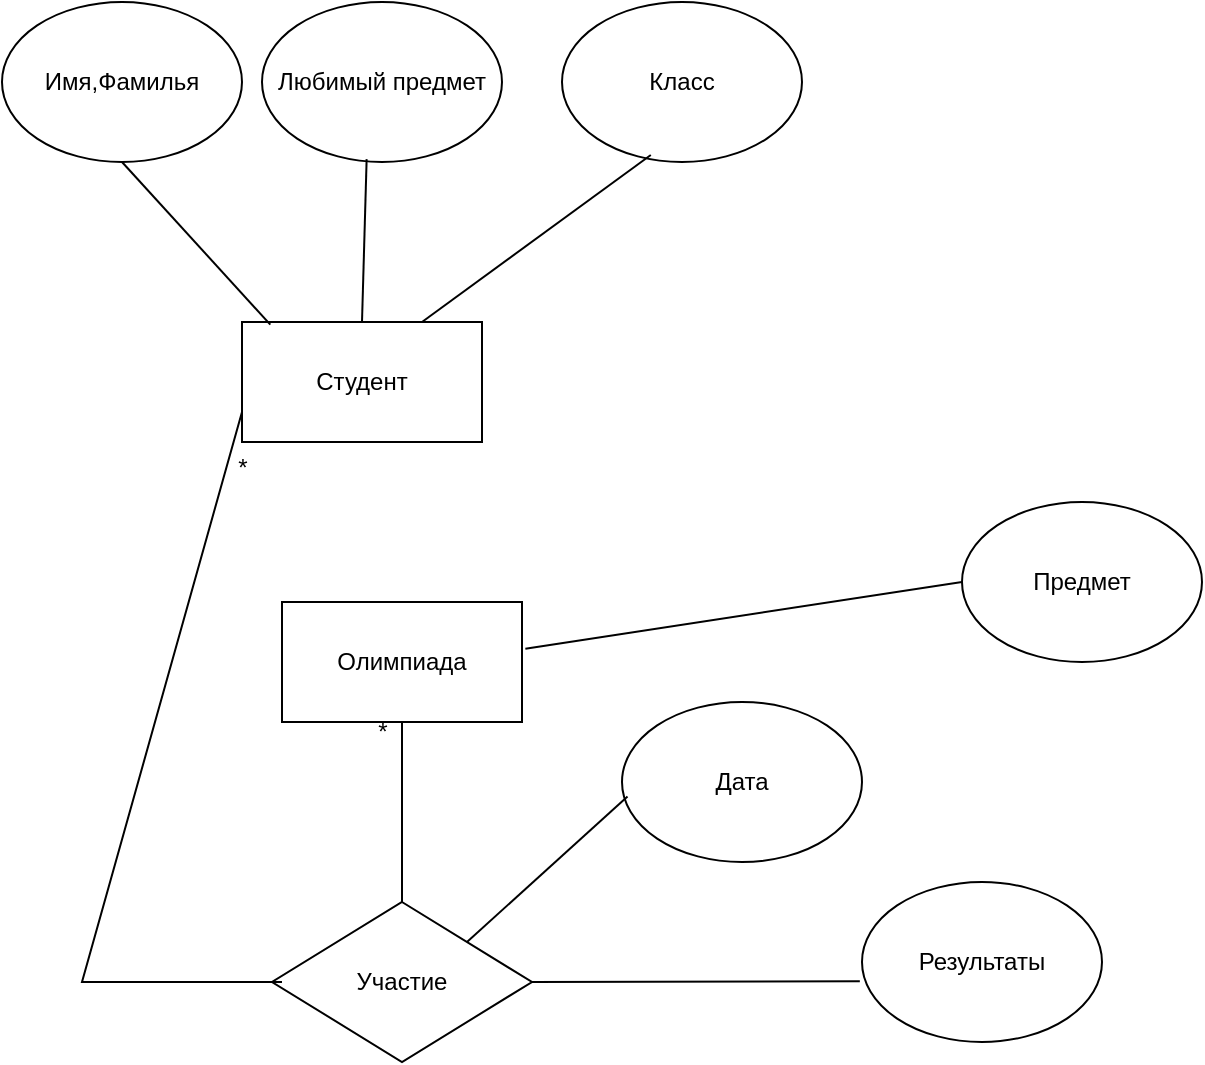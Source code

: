 <mxfile version="24.7.14">
  <diagram name="Страница — 1" id="BESOrUfEQEqWkHueWOso">
    <mxGraphModel dx="989" dy="539" grid="1" gridSize="10" guides="1" tooltips="1" connect="1" arrows="1" fold="1" page="1" pageScale="1" pageWidth="827" pageHeight="1169" math="0" shadow="0">
      <root>
        <mxCell id="0" />
        <mxCell id="1" parent="0" />
        <mxCell id="R6lyMB_AYPVAv64-CfCb-1" value="Олимпиада" style="rounded=0;whiteSpace=wrap;html=1;" vertex="1" parent="1">
          <mxGeometry x="170" y="370" width="120" height="60" as="geometry" />
        </mxCell>
        <mxCell id="R6lyMB_AYPVAv64-CfCb-2" value="Студент" style="rounded=0;whiteSpace=wrap;html=1;" vertex="1" parent="1">
          <mxGeometry x="150" y="230" width="120" height="60" as="geometry" />
        </mxCell>
        <mxCell id="R6lyMB_AYPVAv64-CfCb-9" value="Имя,Фамилья" style="ellipse;whiteSpace=wrap;html=1;" vertex="1" parent="1">
          <mxGeometry x="30" y="70" width="120" height="80" as="geometry" />
        </mxCell>
        <mxCell id="R6lyMB_AYPVAv64-CfCb-10" value="Класс" style="ellipse;whiteSpace=wrap;html=1;" vertex="1" parent="1">
          <mxGeometry x="310" y="70" width="120" height="80" as="geometry" />
        </mxCell>
        <mxCell id="R6lyMB_AYPVAv64-CfCb-12" value="Предмет" style="ellipse;whiteSpace=wrap;html=1;" vertex="1" parent="1">
          <mxGeometry x="510" y="320" width="120" height="80" as="geometry" />
        </mxCell>
        <mxCell id="R6lyMB_AYPVAv64-CfCb-13" value="Любимый предмет" style="ellipse;whiteSpace=wrap;html=1;" vertex="1" parent="1">
          <mxGeometry x="160" y="70" width="120" height="80" as="geometry" />
        </mxCell>
        <mxCell id="R6lyMB_AYPVAv64-CfCb-16" value="" style="endArrow=none;html=1;rounded=0;entryX=0.5;entryY=1;entryDx=0;entryDy=0;exitX=0.118;exitY=0.022;exitDx=0;exitDy=0;exitPerimeter=0;" edge="1" parent="1" source="R6lyMB_AYPVAv64-CfCb-2" target="R6lyMB_AYPVAv64-CfCb-9">
          <mxGeometry width="50" height="50" relative="1" as="geometry">
            <mxPoint x="360" y="340" as="sourcePoint" />
            <mxPoint x="410" y="290" as="targetPoint" />
          </mxGeometry>
        </mxCell>
        <mxCell id="R6lyMB_AYPVAv64-CfCb-18" value="" style="endArrow=none;html=1;rounded=0;entryX=0.436;entryY=0.982;entryDx=0;entryDy=0;entryPerimeter=0;exitX=0.5;exitY=0;exitDx=0;exitDy=0;" edge="1" parent="1" source="R6lyMB_AYPVAv64-CfCb-2" target="R6lyMB_AYPVAv64-CfCb-13">
          <mxGeometry width="50" height="50" relative="1" as="geometry">
            <mxPoint x="360" y="330" as="sourcePoint" />
            <mxPoint x="410" y="280" as="targetPoint" />
          </mxGeometry>
        </mxCell>
        <mxCell id="R6lyMB_AYPVAv64-CfCb-19" value="" style="endArrow=none;html=1;rounded=0;entryX=0.37;entryY=0.956;entryDx=0;entryDy=0;entryPerimeter=0;exitX=0.75;exitY=0;exitDx=0;exitDy=0;" edge="1" parent="1" source="R6lyMB_AYPVAv64-CfCb-2" target="R6lyMB_AYPVAv64-CfCb-10">
          <mxGeometry width="50" height="50" relative="1" as="geometry">
            <mxPoint x="360" y="330" as="sourcePoint" />
            <mxPoint x="410" y="280" as="targetPoint" />
          </mxGeometry>
        </mxCell>
        <mxCell id="R6lyMB_AYPVAv64-CfCb-21" value="" style="endArrow=none;html=1;rounded=0;exitX=1.014;exitY=0.39;exitDx=0;exitDy=0;exitPerimeter=0;entryX=0;entryY=0.5;entryDx=0;entryDy=0;" edge="1" parent="1" source="R6lyMB_AYPVAv64-CfCb-1" target="R6lyMB_AYPVAv64-CfCb-12">
          <mxGeometry width="50" height="50" relative="1" as="geometry">
            <mxPoint x="360" y="330" as="sourcePoint" />
            <mxPoint x="410" y="280" as="targetPoint" />
          </mxGeometry>
        </mxCell>
        <mxCell id="R6lyMB_AYPVAv64-CfCb-22" value="" style="endArrow=none;html=1;rounded=0;entryX=0.5;entryY=1;entryDx=0;entryDy=0;" edge="1" parent="1" target="R6lyMB_AYPVAv64-CfCb-1">
          <mxGeometry width="50" height="50" relative="1" as="geometry">
            <mxPoint x="230" y="525" as="sourcePoint" />
            <mxPoint x="410" y="280" as="targetPoint" />
          </mxGeometry>
        </mxCell>
        <mxCell id="R6lyMB_AYPVAv64-CfCb-24" value="Результаты" style="ellipse;whiteSpace=wrap;html=1;" vertex="1" parent="1">
          <mxGeometry x="460" y="510" width="120" height="80" as="geometry" />
        </mxCell>
        <mxCell id="R6lyMB_AYPVAv64-CfCb-27" value="Участие" style="rhombus;whiteSpace=wrap;html=1;" vertex="1" parent="1">
          <mxGeometry x="165" y="520" width="130" height="80" as="geometry" />
        </mxCell>
        <mxCell id="R6lyMB_AYPVAv64-CfCb-35" value="" style="endArrow=none;html=1;rounded=0;exitX=0;exitY=0.75;exitDx=0;exitDy=0;" edge="1" parent="1" source="R6lyMB_AYPVAv64-CfCb-2">
          <mxGeometry width="50" height="50" relative="1" as="geometry">
            <mxPoint x="130" y="320" as="sourcePoint" />
            <mxPoint x="170" y="560" as="targetPoint" />
            <Array as="points">
              <mxPoint x="70" y="560" />
            </Array>
          </mxGeometry>
        </mxCell>
        <mxCell id="R6lyMB_AYPVAv64-CfCb-37" value="" style="endArrow=none;html=1;rounded=0;exitX=1;exitY=0.5;exitDx=0;exitDy=0;entryX=-0.009;entryY=0.62;entryDx=0;entryDy=0;entryPerimeter=0;" edge="1" parent="1" source="R6lyMB_AYPVAv64-CfCb-27" target="R6lyMB_AYPVAv64-CfCb-24">
          <mxGeometry width="50" height="50" relative="1" as="geometry">
            <mxPoint x="360" y="370" as="sourcePoint" />
            <mxPoint x="410" y="320" as="targetPoint" />
          </mxGeometry>
        </mxCell>
        <mxCell id="R6lyMB_AYPVAv64-CfCb-38" value="Дата" style="ellipse;whiteSpace=wrap;html=1;" vertex="1" parent="1">
          <mxGeometry x="340" y="420" width="120" height="80" as="geometry" />
        </mxCell>
        <mxCell id="R6lyMB_AYPVAv64-CfCb-39" value="" style="endArrow=none;html=1;rounded=0;exitX=1;exitY=0;exitDx=0;exitDy=0;entryX=0.023;entryY=0.59;entryDx=0;entryDy=0;entryPerimeter=0;" edge="1" parent="1" source="R6lyMB_AYPVAv64-CfCb-27" target="R6lyMB_AYPVAv64-CfCb-38">
          <mxGeometry width="50" height="50" relative="1" as="geometry">
            <mxPoint x="360" y="370" as="sourcePoint" />
            <mxPoint x="410" y="320" as="targetPoint" />
          </mxGeometry>
        </mxCell>
        <mxCell id="R6lyMB_AYPVAv64-CfCb-40" value="*" style="text;html=1;align=center;verticalAlign=middle;resizable=0;points=[];autosize=1;strokeColor=none;fillColor=none;" vertex="1" parent="1">
          <mxGeometry x="135" y="288" width="30" height="30" as="geometry" />
        </mxCell>
        <mxCell id="R6lyMB_AYPVAv64-CfCb-45" value="*" style="text;html=1;align=center;verticalAlign=middle;resizable=0;points=[];autosize=1;strokeColor=none;fillColor=none;" vertex="1" parent="1">
          <mxGeometry x="205" y="420" width="30" height="30" as="geometry" />
        </mxCell>
      </root>
    </mxGraphModel>
  </diagram>
</mxfile>
